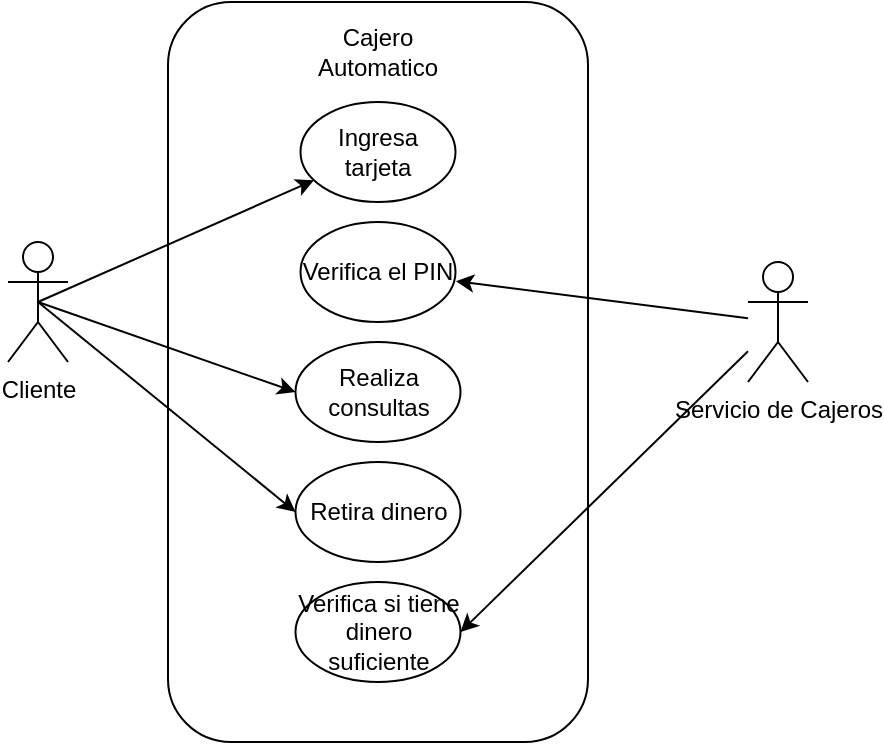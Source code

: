 <mxfile version="16.2.7" type="github">
  <diagram name="Page-1" id="b5b7bab2-c9e2-2cf4-8b2a-24fd1a2a6d21">
    <mxGraphModel dx="545" dy="339" grid="1" gridSize="10" guides="1" tooltips="1" connect="1" arrows="1" fold="1" page="1" pageScale="1" pageWidth="827" pageHeight="1169" background="none" math="0" shadow="0">
      <root>
        <mxCell id="0" />
        <mxCell id="1" parent="0" />
        <mxCell id="49-tiQ74uWVZ-QoZg_Vz-1" value="" style="rounded=1;whiteSpace=wrap;html=1;" vertex="1" parent="1">
          <mxGeometry x="300" y="160" width="210" height="370" as="geometry" />
        </mxCell>
        <mxCell id="49-tiQ74uWVZ-QoZg_Vz-15" style="rounded=0;orthogonalLoop=1;jettySize=auto;html=1;exitX=0.5;exitY=0.5;exitDx=0;exitDy=0;exitPerimeter=0;" edge="1" parent="1" source="49-tiQ74uWVZ-QoZg_Vz-3" target="49-tiQ74uWVZ-QoZg_Vz-10">
          <mxGeometry relative="1" as="geometry" />
        </mxCell>
        <mxCell id="49-tiQ74uWVZ-QoZg_Vz-17" style="edgeStyle=none;rounded=0;orthogonalLoop=1;jettySize=auto;html=1;exitX=0.5;exitY=0.5;exitDx=0;exitDy=0;exitPerimeter=0;entryX=0;entryY=0.5;entryDx=0;entryDy=0;" edge="1" parent="1" source="49-tiQ74uWVZ-QoZg_Vz-3" target="49-tiQ74uWVZ-QoZg_Vz-8">
          <mxGeometry relative="1" as="geometry" />
        </mxCell>
        <mxCell id="49-tiQ74uWVZ-QoZg_Vz-18" style="edgeStyle=none;rounded=0;orthogonalLoop=1;jettySize=auto;html=1;exitX=0.5;exitY=0.5;exitDx=0;exitDy=0;exitPerimeter=0;entryX=0;entryY=0.5;entryDx=0;entryDy=0;" edge="1" parent="1" source="49-tiQ74uWVZ-QoZg_Vz-3" target="49-tiQ74uWVZ-QoZg_Vz-9">
          <mxGeometry relative="1" as="geometry" />
        </mxCell>
        <mxCell id="49-tiQ74uWVZ-QoZg_Vz-3" value="Cliente" style="shape=umlActor;verticalLabelPosition=bottom;verticalAlign=top;html=1;outlineConnect=0;" vertex="1" parent="1">
          <mxGeometry x="220" y="280" width="30" height="60" as="geometry" />
        </mxCell>
        <mxCell id="49-tiQ74uWVZ-QoZg_Vz-5" value="Cajero Automatico" style="text;html=1;strokeColor=none;fillColor=none;align=center;verticalAlign=middle;whiteSpace=wrap;rounded=0;" vertex="1" parent="1">
          <mxGeometry x="375" y="170" width="60" height="30" as="geometry" />
        </mxCell>
        <mxCell id="49-tiQ74uWVZ-QoZg_Vz-8" value="Realiza consultas" style="ellipse;whiteSpace=wrap;html=1;" vertex="1" parent="1">
          <mxGeometry x="363.75" y="330" width="82.5" height="50" as="geometry" />
        </mxCell>
        <mxCell id="49-tiQ74uWVZ-QoZg_Vz-9" value="Retira dinero" style="ellipse;whiteSpace=wrap;html=1;" vertex="1" parent="1">
          <mxGeometry x="363.75" y="390" width="82.5" height="50" as="geometry" />
        </mxCell>
        <mxCell id="49-tiQ74uWVZ-QoZg_Vz-10" value="Ingresa tarjeta" style="ellipse;whiteSpace=wrap;html=1;" vertex="1" parent="1">
          <mxGeometry x="366.25" y="210" width="77.5" height="50" as="geometry" />
        </mxCell>
        <mxCell id="49-tiQ74uWVZ-QoZg_Vz-22" style="edgeStyle=none;rounded=0;orthogonalLoop=1;jettySize=auto;html=1;entryX=1.003;entryY=0.592;entryDx=0;entryDy=0;entryPerimeter=0;" edge="1" parent="1" source="49-tiQ74uWVZ-QoZg_Vz-12" target="49-tiQ74uWVZ-QoZg_Vz-19">
          <mxGeometry relative="1" as="geometry" />
        </mxCell>
        <mxCell id="49-tiQ74uWVZ-QoZg_Vz-23" style="edgeStyle=none;rounded=0;orthogonalLoop=1;jettySize=auto;html=1;entryX=1;entryY=0.5;entryDx=0;entryDy=0;" edge="1" parent="1" source="49-tiQ74uWVZ-QoZg_Vz-12" target="49-tiQ74uWVZ-QoZg_Vz-20">
          <mxGeometry relative="1" as="geometry" />
        </mxCell>
        <mxCell id="49-tiQ74uWVZ-QoZg_Vz-12" value="Servicio de Cajeros" style="shape=umlActor;verticalLabelPosition=bottom;verticalAlign=top;html=1;outlineConnect=0;" vertex="1" parent="1">
          <mxGeometry x="590" y="290" width="30" height="60" as="geometry" />
        </mxCell>
        <mxCell id="49-tiQ74uWVZ-QoZg_Vz-19" value="Verifica el PIN" style="ellipse;whiteSpace=wrap;html=1;" vertex="1" parent="1">
          <mxGeometry x="366.25" y="270" width="77.5" height="50" as="geometry" />
        </mxCell>
        <mxCell id="49-tiQ74uWVZ-QoZg_Vz-20" value="Verifica si tiene dinero suficiente" style="ellipse;whiteSpace=wrap;html=1;" vertex="1" parent="1">
          <mxGeometry x="363.75" y="450" width="82.5" height="50" as="geometry" />
        </mxCell>
      </root>
    </mxGraphModel>
  </diagram>
</mxfile>
